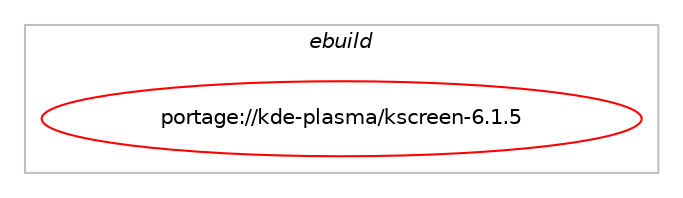 digraph prolog {

# *************
# Graph options
# *************

newrank=true;
concentrate=true;
compound=true;
graph [rankdir=LR,fontname=Helvetica,fontsize=10,ranksep=1.5];#, ranksep=2.5, nodesep=0.2];
edge  [arrowhead=vee];
node  [fontname=Helvetica,fontsize=10];

# **********
# The ebuild
# **********

subgraph cluster_leftcol {
color=gray;
label=<<i>ebuild</i>>;
id [label="portage://kde-plasma/kscreen-6.1.5", color=red, width=4, href="../kde-plasma/kscreen-6.1.5.svg"];
}

# ****************
# The dependencies
# ****************

subgraph cluster_midcol {
color=gray;
label=<<i>dependencies</i>>;
subgraph cluster_compile {
fillcolor="#eeeeee";
style=filled;
label=<<i>compile</i>>;
# *** BEGIN UNKNOWN DEPENDENCY TYPE (TODO) ***
# id -> equal(use_conditional_group(positive,X,portage://kde-plasma/kscreen-6.1.5,[package_dependency(portage://kde-plasma/kscreen-6.1.5,install,no,dev-qt,qtbase,greaterequal,[6.7.2,,,6.7.2],[slot(6),equal],[]),package_dependency(portage://kde-plasma/kscreen-6.1.5,install,no,x11-libs,libX11,none,[,,],[],[]),package_dependency(portage://kde-plasma/kscreen-6.1.5,install,no,x11-libs,libxcb,none,[,,],any_same_slot,[]),package_dependency(portage://kde-plasma/kscreen-6.1.5,install,no,x11-libs,libXi,none,[,,],[],[])]))
# *** END UNKNOWN DEPENDENCY TYPE (TODO) ***

# *** BEGIN UNKNOWN DEPENDENCY TYPE (TODO) ***
# id -> equal(package_dependency(portage://kde-plasma/kscreen-6.1.5,install,no,dev-qt,qtbase,greaterequal,[6.7.2,,,6.7.2],[slot(6)],[use(enable(dbus),none),use(enable(gui),none),use(enable(widgets),none)]))
# *** END UNKNOWN DEPENDENCY TYPE (TODO) ***

# *** BEGIN UNKNOWN DEPENDENCY TYPE (TODO) ***
# id -> equal(package_dependency(portage://kde-plasma/kscreen-6.1.5,install,no,dev-qt,qtbase,none,[,,],[slot(6)],[]))
# *** END UNKNOWN DEPENDENCY TYPE (TODO) ***

# *** BEGIN UNKNOWN DEPENDENCY TYPE (TODO) ***
# id -> equal(package_dependency(portage://kde-plasma/kscreen-6.1.5,install,no,dev-qt,qtdeclarative,greaterequal,[6.7.2,,,6.7.2],[slot(6)],[use(enable(widgets),none)]))
# *** END UNKNOWN DEPENDENCY TYPE (TODO) ***

# *** BEGIN UNKNOWN DEPENDENCY TYPE (TODO) ***
# id -> equal(package_dependency(portage://kde-plasma/kscreen-6.1.5,install,no,dev-qt,qtsensors,greaterequal,[6.7.2,,,6.7.2],[slot(6)],[]))
# *** END UNKNOWN DEPENDENCY TYPE (TODO) ***

# *** BEGIN UNKNOWN DEPENDENCY TYPE (TODO) ***
# id -> equal(package_dependency(portage://kde-plasma/kscreen-6.1.5,install,no,kde-frameworks,kcmutils,greaterequal,[6.5.0,,,6.5.0],[slot(6)],[]))
# *** END UNKNOWN DEPENDENCY TYPE (TODO) ***

# *** BEGIN UNKNOWN DEPENDENCY TYPE (TODO) ***
# id -> equal(package_dependency(portage://kde-plasma/kscreen-6.1.5,install,no,kde-frameworks,kconfig,greaterequal,[6.5.0,,,6.5.0],[slot(6)],[]))
# *** END UNKNOWN DEPENDENCY TYPE (TODO) ***

# *** BEGIN UNKNOWN DEPENDENCY TYPE (TODO) ***
# id -> equal(package_dependency(portage://kde-plasma/kscreen-6.1.5,install,no,kde-frameworks,kcoreaddons,greaterequal,[6.5.0,,,6.5.0],[slot(6)],[]))
# *** END UNKNOWN DEPENDENCY TYPE (TODO) ***

# *** BEGIN UNKNOWN DEPENDENCY TYPE (TODO) ***
# id -> equal(package_dependency(portage://kde-plasma/kscreen-6.1.5,install,no,kde-frameworks,kdbusaddons,greaterequal,[6.5.0,,,6.5.0],[slot(6)],[]))
# *** END UNKNOWN DEPENDENCY TYPE (TODO) ***

# *** BEGIN UNKNOWN DEPENDENCY TYPE (TODO) ***
# id -> equal(package_dependency(portage://kde-plasma/kscreen-6.1.5,install,no,kde-frameworks,kglobalaccel,greaterequal,[6.5.0,,,6.5.0],[slot(6)],[]))
# *** END UNKNOWN DEPENDENCY TYPE (TODO) ***

# *** BEGIN UNKNOWN DEPENDENCY TYPE (TODO) ***
# id -> equal(package_dependency(portage://kde-plasma/kscreen-6.1.5,install,no,kde-frameworks,ki18n,greaterequal,[6.5.0,,,6.5.0],[slot(6)],[]))
# *** END UNKNOWN DEPENDENCY TYPE (TODO) ***

# *** BEGIN UNKNOWN DEPENDENCY TYPE (TODO) ***
# id -> equal(package_dependency(portage://kde-plasma/kscreen-6.1.5,install,no,kde-frameworks,ksvg,greaterequal,[6.5.0,,,6.5.0],[slot(6)],[]))
# *** END UNKNOWN DEPENDENCY TYPE (TODO) ***

# *** BEGIN UNKNOWN DEPENDENCY TYPE (TODO) ***
# id -> equal(package_dependency(portage://kde-plasma/kscreen-6.1.5,install,no,kde-frameworks,kwindowsystem,greaterequal,[6.5.0,,,6.5.0],[slot(6)],[]))
# *** END UNKNOWN DEPENDENCY TYPE (TODO) ***

# *** BEGIN UNKNOWN DEPENDENCY TYPE (TODO) ***
# id -> equal(package_dependency(portage://kde-plasma/kscreen-6.1.5,install,no,kde-frameworks,kxmlgui,greaterequal,[6.5.0,,,6.5.0],[slot(6)],[]))
# *** END UNKNOWN DEPENDENCY TYPE (TODO) ***

# *** BEGIN UNKNOWN DEPENDENCY TYPE (TODO) ***
# id -> equal(package_dependency(portage://kde-plasma/kscreen-6.1.5,install,no,kde-plasma,layer-shell-qt,greaterequal,[6.1.5,,,6.1.5],[slot(6)],[]))
# *** END UNKNOWN DEPENDENCY TYPE (TODO) ***

# *** BEGIN UNKNOWN DEPENDENCY TYPE (TODO) ***
# id -> equal(package_dependency(portage://kde-plasma/kscreen-6.1.5,install,no,kde-plasma,libkscreen,greaterequal,[6.1.5,,,6.1.5],[slot(6),equal],[]))
# *** END UNKNOWN DEPENDENCY TYPE (TODO) ***

# *** BEGIN UNKNOWN DEPENDENCY TYPE (TODO) ***
# id -> equal(package_dependency(portage://kde-plasma/kscreen-6.1.5,install,no,kde-plasma,libplasma,greaterequal,[6.1.5,,,6.1.5],[slot(6)],[]))
# *** END UNKNOWN DEPENDENCY TYPE (TODO) ***

}
subgraph cluster_compileandrun {
fillcolor="#eeeeee";
style=filled;
label=<<i>compile and run</i>>;
}
subgraph cluster_run {
fillcolor="#eeeeee";
style=filled;
label=<<i>run</i>>;
# *** BEGIN UNKNOWN DEPENDENCY TYPE (TODO) ***
# id -> equal(any_of_group([package_dependency(portage://kde-plasma/kscreen-6.1.5,run,no,kde-frameworks,breeze-icons,none,[,,],any_different_slot,[]),package_dependency(portage://kde-plasma/kscreen-6.1.5,run,no,kde-frameworks,oxygen-icons,none,[,,],any_different_slot,[])]))
# *** END UNKNOWN DEPENDENCY TYPE (TODO) ***

# *** BEGIN UNKNOWN DEPENDENCY TYPE (TODO) ***
# id -> equal(use_conditional_group(positive,X,portage://kde-plasma/kscreen-6.1.5,[package_dependency(portage://kde-plasma/kscreen-6.1.5,run,no,dev-qt,qtbase,greaterequal,[6.7.2,,,6.7.2],[slot(6),equal],[]),package_dependency(portage://kde-plasma/kscreen-6.1.5,run,no,x11-libs,libX11,none,[,,],[],[]),package_dependency(portage://kde-plasma/kscreen-6.1.5,run,no,x11-libs,libxcb,none,[,,],any_same_slot,[]),package_dependency(portage://kde-plasma/kscreen-6.1.5,run,no,x11-libs,libXi,none,[,,],[],[])]))
# *** END UNKNOWN DEPENDENCY TYPE (TODO) ***

# *** BEGIN UNKNOWN DEPENDENCY TYPE (TODO) ***
# id -> equal(package_dependency(portage://kde-plasma/kscreen-6.1.5,run,no,dev-qt,qt5compat,greaterequal,[6.7.2,,,6.7.2],[slot(6)],[use(enable(qml),none)]))
# *** END UNKNOWN DEPENDENCY TYPE (TODO) ***

# *** BEGIN UNKNOWN DEPENDENCY TYPE (TODO) ***
# id -> equal(package_dependency(portage://kde-plasma/kscreen-6.1.5,run,no,dev-qt,qtbase,greaterequal,[6.7.2,,,6.7.2],[slot(6)],[use(enable(dbus),none),use(enable(gui),none),use(enable(widgets),none)]))
# *** END UNKNOWN DEPENDENCY TYPE (TODO) ***

# *** BEGIN UNKNOWN DEPENDENCY TYPE (TODO) ***
# id -> equal(package_dependency(portage://kde-plasma/kscreen-6.1.5,run,no,dev-qt,qtbase,none,[,,],[slot(6)],[]))
# *** END UNKNOWN DEPENDENCY TYPE (TODO) ***

# *** BEGIN UNKNOWN DEPENDENCY TYPE (TODO) ***
# id -> equal(package_dependency(portage://kde-plasma/kscreen-6.1.5,run,no,dev-qt,qtdeclarative,greaterequal,[6.7.2,,,6.7.2],[slot(6)],[use(enable(widgets),none)]))
# *** END UNKNOWN DEPENDENCY TYPE (TODO) ***

# *** BEGIN UNKNOWN DEPENDENCY TYPE (TODO) ***
# id -> equal(package_dependency(portage://kde-plasma/kscreen-6.1.5,run,no,dev-qt,qtsensors,greaterequal,[6.7.2,,,6.7.2],[slot(6)],[]))
# *** END UNKNOWN DEPENDENCY TYPE (TODO) ***

# *** BEGIN UNKNOWN DEPENDENCY TYPE (TODO) ***
# id -> equal(package_dependency(portage://kde-plasma/kscreen-6.1.5,run,no,kde-frameworks,kcmutils,greaterequal,[6.5.0,,,6.5.0],[slot(6)],[]))
# *** END UNKNOWN DEPENDENCY TYPE (TODO) ***

# *** BEGIN UNKNOWN DEPENDENCY TYPE (TODO) ***
# id -> equal(package_dependency(portage://kde-plasma/kscreen-6.1.5,run,no,kde-frameworks,kconfig,greaterequal,[6.5.0,,,6.5.0],[slot(6)],[]))
# *** END UNKNOWN DEPENDENCY TYPE (TODO) ***

# *** BEGIN UNKNOWN DEPENDENCY TYPE (TODO) ***
# id -> equal(package_dependency(portage://kde-plasma/kscreen-6.1.5,run,no,kde-frameworks,kcoreaddons,greaterequal,[6.5.0,,,6.5.0],[slot(6)],[]))
# *** END UNKNOWN DEPENDENCY TYPE (TODO) ***

# *** BEGIN UNKNOWN DEPENDENCY TYPE (TODO) ***
# id -> equal(package_dependency(portage://kde-plasma/kscreen-6.1.5,run,no,kde-frameworks,kdbusaddons,greaterequal,[6.5.0,,,6.5.0],[slot(6)],[]))
# *** END UNKNOWN DEPENDENCY TYPE (TODO) ***

# *** BEGIN UNKNOWN DEPENDENCY TYPE (TODO) ***
# id -> equal(package_dependency(portage://kde-plasma/kscreen-6.1.5,run,no,kde-frameworks,kf-env,greaterequal,[6,,,6],[],[]))
# *** END UNKNOWN DEPENDENCY TYPE (TODO) ***

# *** BEGIN UNKNOWN DEPENDENCY TYPE (TODO) ***
# id -> equal(package_dependency(portage://kde-plasma/kscreen-6.1.5,run,no,kde-frameworks,kglobalaccel,greaterequal,[6.5.0,,,6.5.0],[slot(6)],[]))
# *** END UNKNOWN DEPENDENCY TYPE (TODO) ***

# *** BEGIN UNKNOWN DEPENDENCY TYPE (TODO) ***
# id -> equal(package_dependency(portage://kde-plasma/kscreen-6.1.5,run,no,kde-frameworks,ki18n,greaterequal,[6.5.0,,,6.5.0],[slot(6)],[]))
# *** END UNKNOWN DEPENDENCY TYPE (TODO) ***

# *** BEGIN UNKNOWN DEPENDENCY TYPE (TODO) ***
# id -> equal(package_dependency(portage://kde-plasma/kscreen-6.1.5,run,no,kde-frameworks,ksvg,greaterequal,[6.5.0,,,6.5.0],[slot(6)],[]))
# *** END UNKNOWN DEPENDENCY TYPE (TODO) ***

# *** BEGIN UNKNOWN DEPENDENCY TYPE (TODO) ***
# id -> equal(package_dependency(portage://kde-plasma/kscreen-6.1.5,run,no,kde-frameworks,kwindowsystem,greaterequal,[6.5.0,,,6.5.0],[slot(6)],[]))
# *** END UNKNOWN DEPENDENCY TYPE (TODO) ***

# *** BEGIN UNKNOWN DEPENDENCY TYPE (TODO) ***
# id -> equal(package_dependency(portage://kde-plasma/kscreen-6.1.5,run,no,kde-frameworks,kxmlgui,greaterequal,[6.5.0,,,6.5.0],[slot(6)],[]))
# *** END UNKNOWN DEPENDENCY TYPE (TODO) ***

# *** BEGIN UNKNOWN DEPENDENCY TYPE (TODO) ***
# id -> equal(package_dependency(portage://kde-plasma/kscreen-6.1.5,run,no,kde-plasma,layer-shell-qt,greaterequal,[6.1.5,,,6.1.5],[slot(6)],[]))
# *** END UNKNOWN DEPENDENCY TYPE (TODO) ***

# *** BEGIN UNKNOWN DEPENDENCY TYPE (TODO) ***
# id -> equal(package_dependency(portage://kde-plasma/kscreen-6.1.5,run,no,kde-plasma,libkscreen,greaterequal,[6.1.5,,,6.1.5],[slot(6),equal],[]))
# *** END UNKNOWN DEPENDENCY TYPE (TODO) ***

# *** BEGIN UNKNOWN DEPENDENCY TYPE (TODO) ***
# id -> equal(package_dependency(portage://kde-plasma/kscreen-6.1.5,run,no,kde-plasma,libplasma,greaterequal,[6.1.5,,,6.1.5],[slot(6)],[]))
# *** END UNKNOWN DEPENDENCY TYPE (TODO) ***

# *** BEGIN UNKNOWN DEPENDENCY TYPE (TODO) ***
# id -> equal(package_dependency(portage://kde-plasma/kscreen-6.1.5,run,weak,kde-plasma,kscreen,none,[,,],[slot(5)],[]))
# *** END UNKNOWN DEPENDENCY TYPE (TODO) ***

}
}

# **************
# The candidates
# **************

subgraph cluster_choices {
rank=same;
color=gray;
label=<<i>candidates</i>>;

}

}
